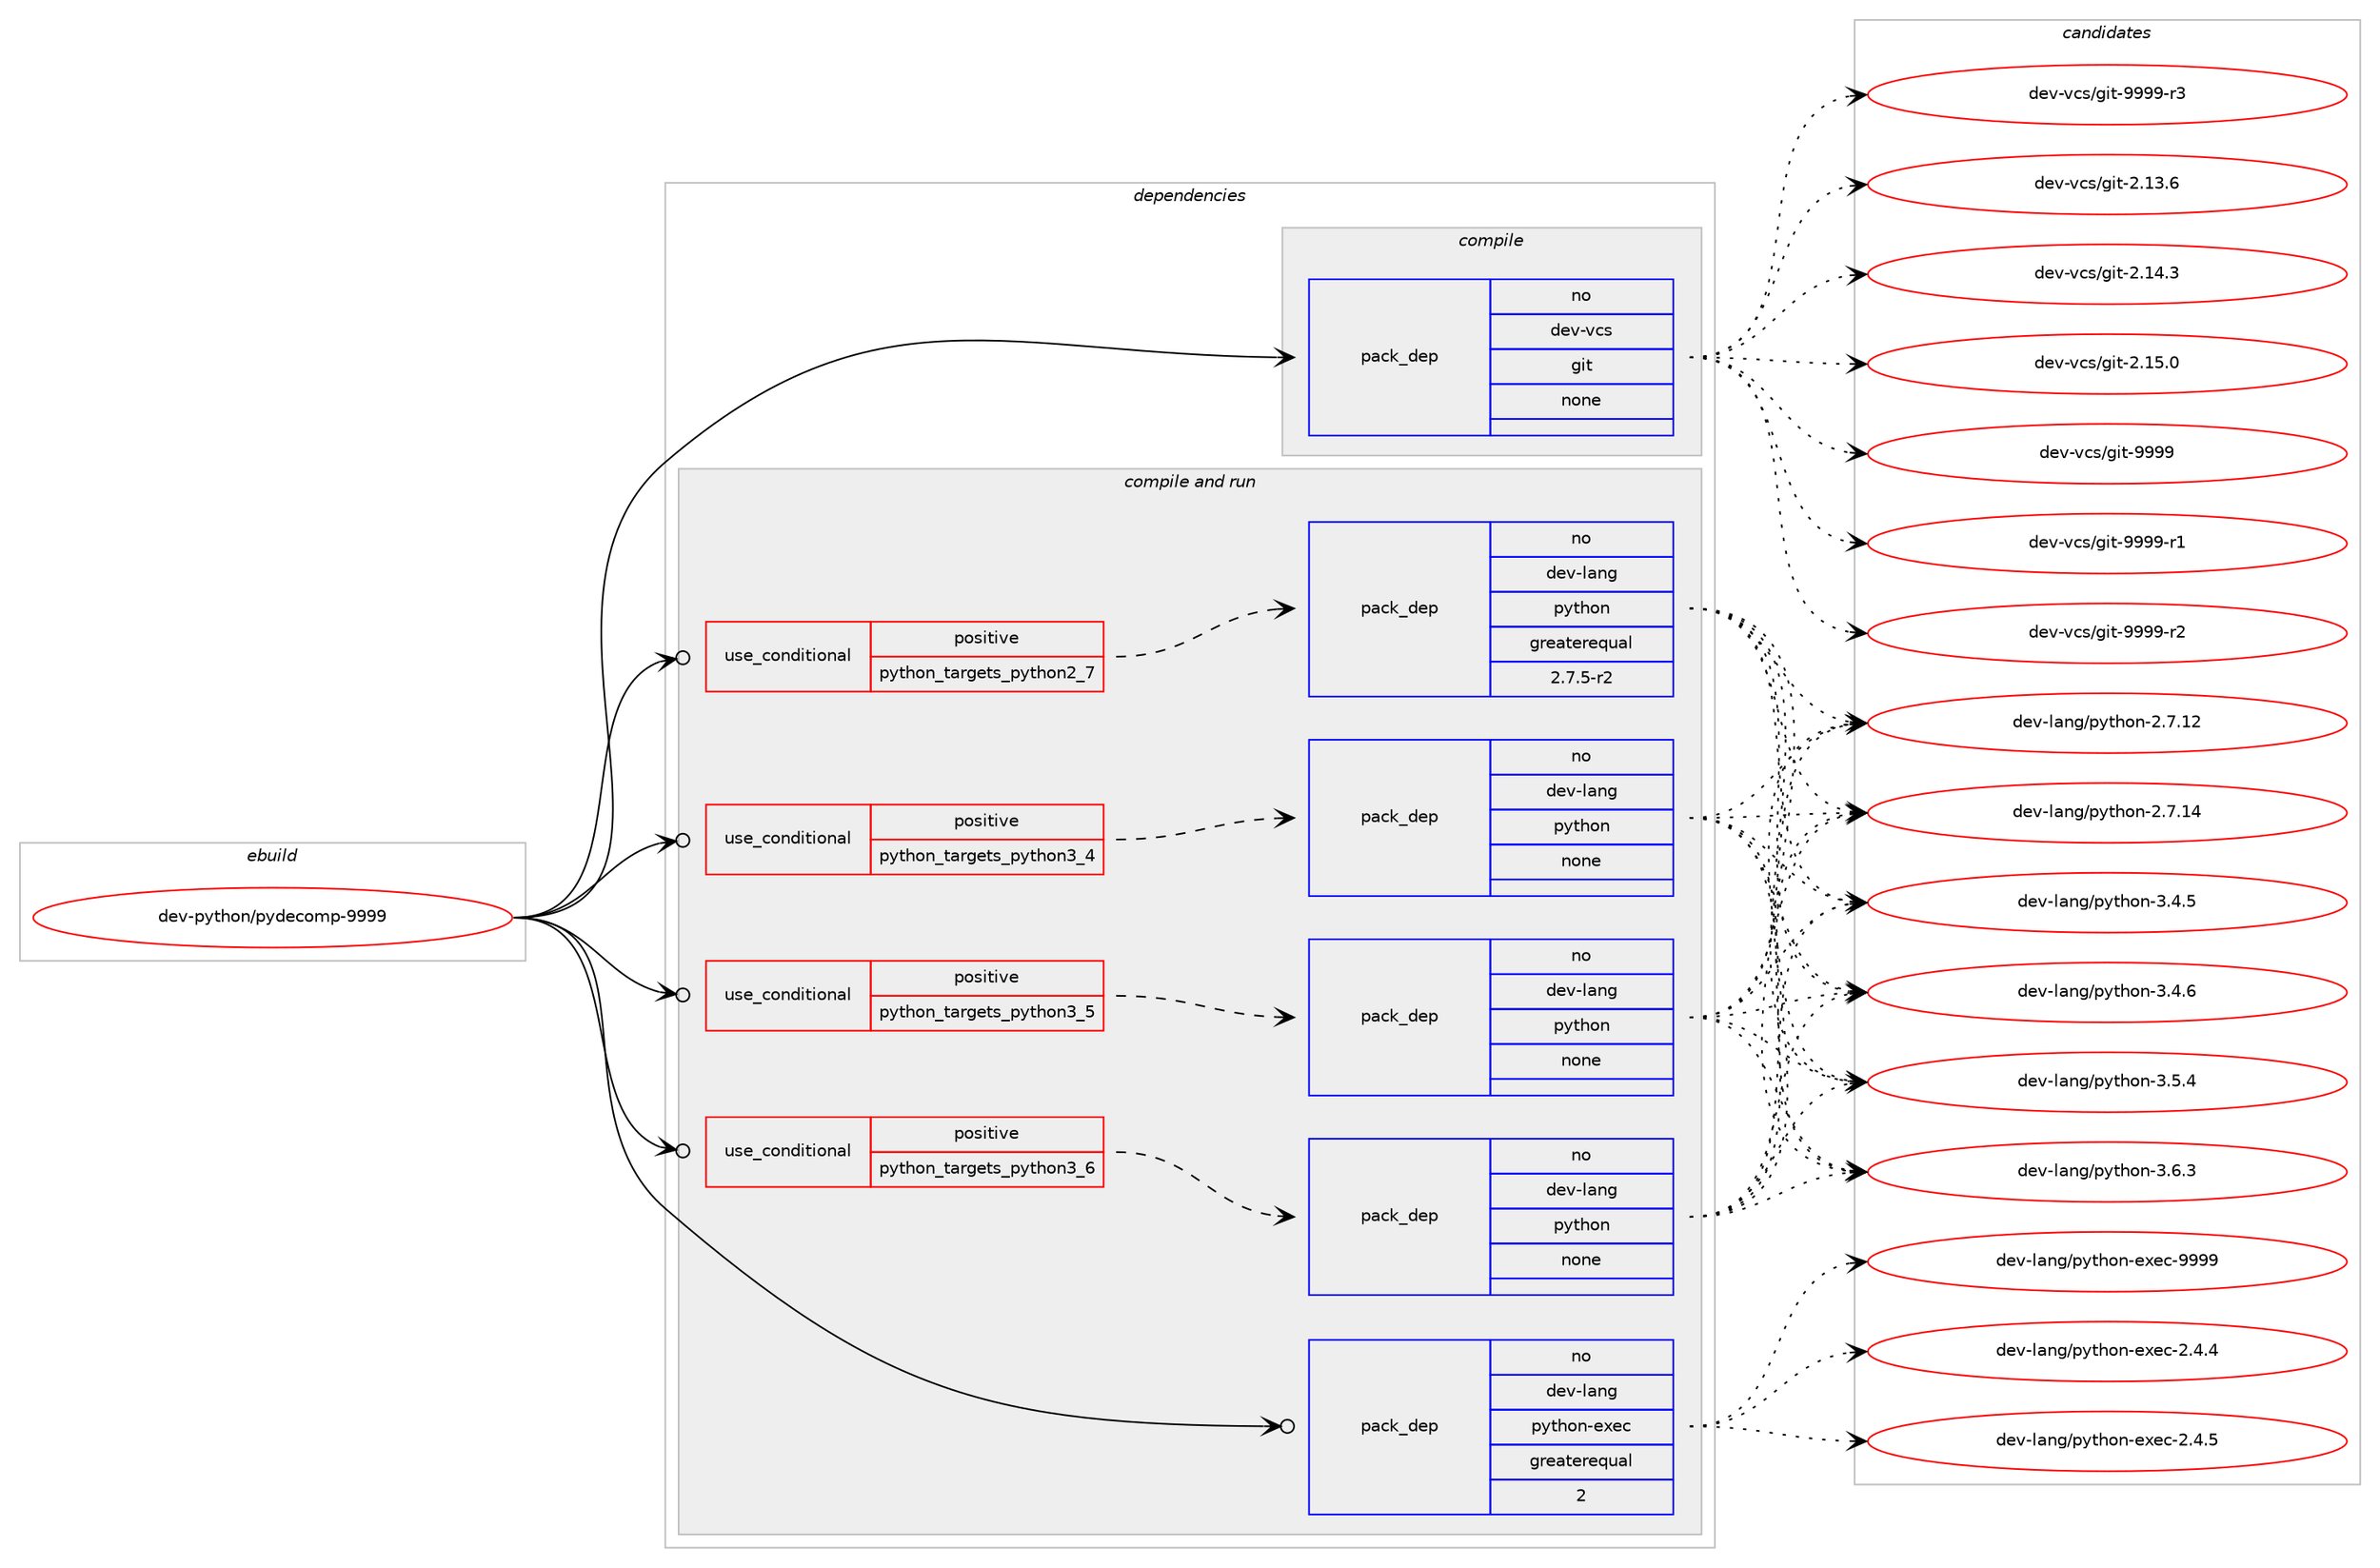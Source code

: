 digraph prolog {

# *************
# Graph options
# *************

newrank=true;
concentrate=true;
compound=true;
graph [rankdir=LR,fontname=Helvetica,fontsize=10,ranksep=1.5];#, ranksep=2.5, nodesep=0.2];
edge  [arrowhead=vee];
node  [fontname=Helvetica,fontsize=10];

# **********
# The ebuild
# **********

subgraph cluster_leftcol {
color=gray;
rank=same;
label=<<i>ebuild</i>>;
id [label="dev-python/pydecomp-9999", color=red, width=4, href="../dev-python/pydecomp-9999.svg"];
}

# ****************
# The dependencies
# ****************

subgraph cluster_midcol {
color=gray;
label=<<i>dependencies</i>>;
subgraph cluster_compile {
fillcolor="#eeeeee";
style=filled;
label=<<i>compile</i>>;
subgraph pack133614 {
dependency175733 [label=<<TABLE BORDER="0" CELLBORDER="1" CELLSPACING="0" CELLPADDING="4" WIDTH="220"><TR><TD ROWSPAN="6" CELLPADDING="30">pack_dep</TD></TR><TR><TD WIDTH="110">no</TD></TR><TR><TD>dev-vcs</TD></TR><TR><TD>git</TD></TR><TR><TD>none</TD></TR><TR><TD></TD></TR></TABLE>>, shape=none, color=blue];
}
id:e -> dependency175733:w [weight=20,style="solid",arrowhead="vee"];
}
subgraph cluster_compileandrun {
fillcolor="#eeeeee";
style=filled;
label=<<i>compile and run</i>>;
subgraph cond38210 {
dependency175734 [label=<<TABLE BORDER="0" CELLBORDER="1" CELLSPACING="0" CELLPADDING="4"><TR><TD ROWSPAN="3" CELLPADDING="10">use_conditional</TD></TR><TR><TD>positive</TD></TR><TR><TD>python_targets_python2_7</TD></TR></TABLE>>, shape=none, color=red];
subgraph pack133615 {
dependency175735 [label=<<TABLE BORDER="0" CELLBORDER="1" CELLSPACING="0" CELLPADDING="4" WIDTH="220"><TR><TD ROWSPAN="6" CELLPADDING="30">pack_dep</TD></TR><TR><TD WIDTH="110">no</TD></TR><TR><TD>dev-lang</TD></TR><TR><TD>python</TD></TR><TR><TD>greaterequal</TD></TR><TR><TD>2.7.5-r2</TD></TR></TABLE>>, shape=none, color=blue];
}
dependency175734:e -> dependency175735:w [weight=20,style="dashed",arrowhead="vee"];
}
id:e -> dependency175734:w [weight=20,style="solid",arrowhead="odotvee"];
subgraph cond38211 {
dependency175736 [label=<<TABLE BORDER="0" CELLBORDER="1" CELLSPACING="0" CELLPADDING="4"><TR><TD ROWSPAN="3" CELLPADDING="10">use_conditional</TD></TR><TR><TD>positive</TD></TR><TR><TD>python_targets_python3_4</TD></TR></TABLE>>, shape=none, color=red];
subgraph pack133616 {
dependency175737 [label=<<TABLE BORDER="0" CELLBORDER="1" CELLSPACING="0" CELLPADDING="4" WIDTH="220"><TR><TD ROWSPAN="6" CELLPADDING="30">pack_dep</TD></TR><TR><TD WIDTH="110">no</TD></TR><TR><TD>dev-lang</TD></TR><TR><TD>python</TD></TR><TR><TD>none</TD></TR><TR><TD></TD></TR></TABLE>>, shape=none, color=blue];
}
dependency175736:e -> dependency175737:w [weight=20,style="dashed",arrowhead="vee"];
}
id:e -> dependency175736:w [weight=20,style="solid",arrowhead="odotvee"];
subgraph cond38212 {
dependency175738 [label=<<TABLE BORDER="0" CELLBORDER="1" CELLSPACING="0" CELLPADDING="4"><TR><TD ROWSPAN="3" CELLPADDING="10">use_conditional</TD></TR><TR><TD>positive</TD></TR><TR><TD>python_targets_python3_5</TD></TR></TABLE>>, shape=none, color=red];
subgraph pack133617 {
dependency175739 [label=<<TABLE BORDER="0" CELLBORDER="1" CELLSPACING="0" CELLPADDING="4" WIDTH="220"><TR><TD ROWSPAN="6" CELLPADDING="30">pack_dep</TD></TR><TR><TD WIDTH="110">no</TD></TR><TR><TD>dev-lang</TD></TR><TR><TD>python</TD></TR><TR><TD>none</TD></TR><TR><TD></TD></TR></TABLE>>, shape=none, color=blue];
}
dependency175738:e -> dependency175739:w [weight=20,style="dashed",arrowhead="vee"];
}
id:e -> dependency175738:w [weight=20,style="solid",arrowhead="odotvee"];
subgraph cond38213 {
dependency175740 [label=<<TABLE BORDER="0" CELLBORDER="1" CELLSPACING="0" CELLPADDING="4"><TR><TD ROWSPAN="3" CELLPADDING="10">use_conditional</TD></TR><TR><TD>positive</TD></TR><TR><TD>python_targets_python3_6</TD></TR></TABLE>>, shape=none, color=red];
subgraph pack133618 {
dependency175741 [label=<<TABLE BORDER="0" CELLBORDER="1" CELLSPACING="0" CELLPADDING="4" WIDTH="220"><TR><TD ROWSPAN="6" CELLPADDING="30">pack_dep</TD></TR><TR><TD WIDTH="110">no</TD></TR><TR><TD>dev-lang</TD></TR><TR><TD>python</TD></TR><TR><TD>none</TD></TR><TR><TD></TD></TR></TABLE>>, shape=none, color=blue];
}
dependency175740:e -> dependency175741:w [weight=20,style="dashed",arrowhead="vee"];
}
id:e -> dependency175740:w [weight=20,style="solid",arrowhead="odotvee"];
subgraph pack133619 {
dependency175742 [label=<<TABLE BORDER="0" CELLBORDER="1" CELLSPACING="0" CELLPADDING="4" WIDTH="220"><TR><TD ROWSPAN="6" CELLPADDING="30">pack_dep</TD></TR><TR><TD WIDTH="110">no</TD></TR><TR><TD>dev-lang</TD></TR><TR><TD>python-exec</TD></TR><TR><TD>greaterequal</TD></TR><TR><TD>2</TD></TR></TABLE>>, shape=none, color=blue];
}
id:e -> dependency175742:w [weight=20,style="solid",arrowhead="odotvee"];
}
subgraph cluster_run {
fillcolor="#eeeeee";
style=filled;
label=<<i>run</i>>;
}
}

# **************
# The candidates
# **************

subgraph cluster_choices {
rank=same;
color=gray;
label=<<i>candidates</i>>;

subgraph choice133614 {
color=black;
nodesep=1;
choice10010111845118991154710310511645504649514654 [label="dev-vcs/git-2.13.6", color=red, width=4,href="../dev-vcs/git-2.13.6.svg"];
choice10010111845118991154710310511645504649524651 [label="dev-vcs/git-2.14.3", color=red, width=4,href="../dev-vcs/git-2.14.3.svg"];
choice10010111845118991154710310511645504649534648 [label="dev-vcs/git-2.15.0", color=red, width=4,href="../dev-vcs/git-2.15.0.svg"];
choice1001011184511899115471031051164557575757 [label="dev-vcs/git-9999", color=red, width=4,href="../dev-vcs/git-9999.svg"];
choice10010111845118991154710310511645575757574511449 [label="dev-vcs/git-9999-r1", color=red, width=4,href="../dev-vcs/git-9999-r1.svg"];
choice10010111845118991154710310511645575757574511450 [label="dev-vcs/git-9999-r2", color=red, width=4,href="../dev-vcs/git-9999-r2.svg"];
choice10010111845118991154710310511645575757574511451 [label="dev-vcs/git-9999-r3", color=red, width=4,href="../dev-vcs/git-9999-r3.svg"];
dependency175733:e -> choice10010111845118991154710310511645504649514654:w [style=dotted,weight="100"];
dependency175733:e -> choice10010111845118991154710310511645504649524651:w [style=dotted,weight="100"];
dependency175733:e -> choice10010111845118991154710310511645504649534648:w [style=dotted,weight="100"];
dependency175733:e -> choice1001011184511899115471031051164557575757:w [style=dotted,weight="100"];
dependency175733:e -> choice10010111845118991154710310511645575757574511449:w [style=dotted,weight="100"];
dependency175733:e -> choice10010111845118991154710310511645575757574511450:w [style=dotted,weight="100"];
dependency175733:e -> choice10010111845118991154710310511645575757574511451:w [style=dotted,weight="100"];
}
subgraph choice133615 {
color=black;
nodesep=1;
choice10010111845108971101034711212111610411111045504655464950 [label="dev-lang/python-2.7.12", color=red, width=4,href="../dev-lang/python-2.7.12.svg"];
choice10010111845108971101034711212111610411111045504655464952 [label="dev-lang/python-2.7.14", color=red, width=4,href="../dev-lang/python-2.7.14.svg"];
choice100101118451089711010347112121116104111110455146524653 [label="dev-lang/python-3.4.5", color=red, width=4,href="../dev-lang/python-3.4.5.svg"];
choice100101118451089711010347112121116104111110455146524654 [label="dev-lang/python-3.4.6", color=red, width=4,href="../dev-lang/python-3.4.6.svg"];
choice100101118451089711010347112121116104111110455146534652 [label="dev-lang/python-3.5.4", color=red, width=4,href="../dev-lang/python-3.5.4.svg"];
choice100101118451089711010347112121116104111110455146544651 [label="dev-lang/python-3.6.3", color=red, width=4,href="../dev-lang/python-3.6.3.svg"];
dependency175735:e -> choice10010111845108971101034711212111610411111045504655464950:w [style=dotted,weight="100"];
dependency175735:e -> choice10010111845108971101034711212111610411111045504655464952:w [style=dotted,weight="100"];
dependency175735:e -> choice100101118451089711010347112121116104111110455146524653:w [style=dotted,weight="100"];
dependency175735:e -> choice100101118451089711010347112121116104111110455146524654:w [style=dotted,weight="100"];
dependency175735:e -> choice100101118451089711010347112121116104111110455146534652:w [style=dotted,weight="100"];
dependency175735:e -> choice100101118451089711010347112121116104111110455146544651:w [style=dotted,weight="100"];
}
subgraph choice133616 {
color=black;
nodesep=1;
choice10010111845108971101034711212111610411111045504655464950 [label="dev-lang/python-2.7.12", color=red, width=4,href="../dev-lang/python-2.7.12.svg"];
choice10010111845108971101034711212111610411111045504655464952 [label="dev-lang/python-2.7.14", color=red, width=4,href="../dev-lang/python-2.7.14.svg"];
choice100101118451089711010347112121116104111110455146524653 [label="dev-lang/python-3.4.5", color=red, width=4,href="../dev-lang/python-3.4.5.svg"];
choice100101118451089711010347112121116104111110455146524654 [label="dev-lang/python-3.4.6", color=red, width=4,href="../dev-lang/python-3.4.6.svg"];
choice100101118451089711010347112121116104111110455146534652 [label="dev-lang/python-3.5.4", color=red, width=4,href="../dev-lang/python-3.5.4.svg"];
choice100101118451089711010347112121116104111110455146544651 [label="dev-lang/python-3.6.3", color=red, width=4,href="../dev-lang/python-3.6.3.svg"];
dependency175737:e -> choice10010111845108971101034711212111610411111045504655464950:w [style=dotted,weight="100"];
dependency175737:e -> choice10010111845108971101034711212111610411111045504655464952:w [style=dotted,weight="100"];
dependency175737:e -> choice100101118451089711010347112121116104111110455146524653:w [style=dotted,weight="100"];
dependency175737:e -> choice100101118451089711010347112121116104111110455146524654:w [style=dotted,weight="100"];
dependency175737:e -> choice100101118451089711010347112121116104111110455146534652:w [style=dotted,weight="100"];
dependency175737:e -> choice100101118451089711010347112121116104111110455146544651:w [style=dotted,weight="100"];
}
subgraph choice133617 {
color=black;
nodesep=1;
choice10010111845108971101034711212111610411111045504655464950 [label="dev-lang/python-2.7.12", color=red, width=4,href="../dev-lang/python-2.7.12.svg"];
choice10010111845108971101034711212111610411111045504655464952 [label="dev-lang/python-2.7.14", color=red, width=4,href="../dev-lang/python-2.7.14.svg"];
choice100101118451089711010347112121116104111110455146524653 [label="dev-lang/python-3.4.5", color=red, width=4,href="../dev-lang/python-3.4.5.svg"];
choice100101118451089711010347112121116104111110455146524654 [label="dev-lang/python-3.4.6", color=red, width=4,href="../dev-lang/python-3.4.6.svg"];
choice100101118451089711010347112121116104111110455146534652 [label="dev-lang/python-3.5.4", color=red, width=4,href="../dev-lang/python-3.5.4.svg"];
choice100101118451089711010347112121116104111110455146544651 [label="dev-lang/python-3.6.3", color=red, width=4,href="../dev-lang/python-3.6.3.svg"];
dependency175739:e -> choice10010111845108971101034711212111610411111045504655464950:w [style=dotted,weight="100"];
dependency175739:e -> choice10010111845108971101034711212111610411111045504655464952:w [style=dotted,weight="100"];
dependency175739:e -> choice100101118451089711010347112121116104111110455146524653:w [style=dotted,weight="100"];
dependency175739:e -> choice100101118451089711010347112121116104111110455146524654:w [style=dotted,weight="100"];
dependency175739:e -> choice100101118451089711010347112121116104111110455146534652:w [style=dotted,weight="100"];
dependency175739:e -> choice100101118451089711010347112121116104111110455146544651:w [style=dotted,weight="100"];
}
subgraph choice133618 {
color=black;
nodesep=1;
choice10010111845108971101034711212111610411111045504655464950 [label="dev-lang/python-2.7.12", color=red, width=4,href="../dev-lang/python-2.7.12.svg"];
choice10010111845108971101034711212111610411111045504655464952 [label="dev-lang/python-2.7.14", color=red, width=4,href="../dev-lang/python-2.7.14.svg"];
choice100101118451089711010347112121116104111110455146524653 [label="dev-lang/python-3.4.5", color=red, width=4,href="../dev-lang/python-3.4.5.svg"];
choice100101118451089711010347112121116104111110455146524654 [label="dev-lang/python-3.4.6", color=red, width=4,href="../dev-lang/python-3.4.6.svg"];
choice100101118451089711010347112121116104111110455146534652 [label="dev-lang/python-3.5.4", color=red, width=4,href="../dev-lang/python-3.5.4.svg"];
choice100101118451089711010347112121116104111110455146544651 [label="dev-lang/python-3.6.3", color=red, width=4,href="../dev-lang/python-3.6.3.svg"];
dependency175741:e -> choice10010111845108971101034711212111610411111045504655464950:w [style=dotted,weight="100"];
dependency175741:e -> choice10010111845108971101034711212111610411111045504655464952:w [style=dotted,weight="100"];
dependency175741:e -> choice100101118451089711010347112121116104111110455146524653:w [style=dotted,weight="100"];
dependency175741:e -> choice100101118451089711010347112121116104111110455146524654:w [style=dotted,weight="100"];
dependency175741:e -> choice100101118451089711010347112121116104111110455146534652:w [style=dotted,weight="100"];
dependency175741:e -> choice100101118451089711010347112121116104111110455146544651:w [style=dotted,weight="100"];
}
subgraph choice133619 {
color=black;
nodesep=1;
choice1001011184510897110103471121211161041111104510112010199455046524652 [label="dev-lang/python-exec-2.4.4", color=red, width=4,href="../dev-lang/python-exec-2.4.4.svg"];
choice1001011184510897110103471121211161041111104510112010199455046524653 [label="dev-lang/python-exec-2.4.5", color=red, width=4,href="../dev-lang/python-exec-2.4.5.svg"];
choice10010111845108971101034711212111610411111045101120101994557575757 [label="dev-lang/python-exec-9999", color=red, width=4,href="../dev-lang/python-exec-9999.svg"];
dependency175742:e -> choice1001011184510897110103471121211161041111104510112010199455046524652:w [style=dotted,weight="100"];
dependency175742:e -> choice1001011184510897110103471121211161041111104510112010199455046524653:w [style=dotted,weight="100"];
dependency175742:e -> choice10010111845108971101034711212111610411111045101120101994557575757:w [style=dotted,weight="100"];
}
}

}
